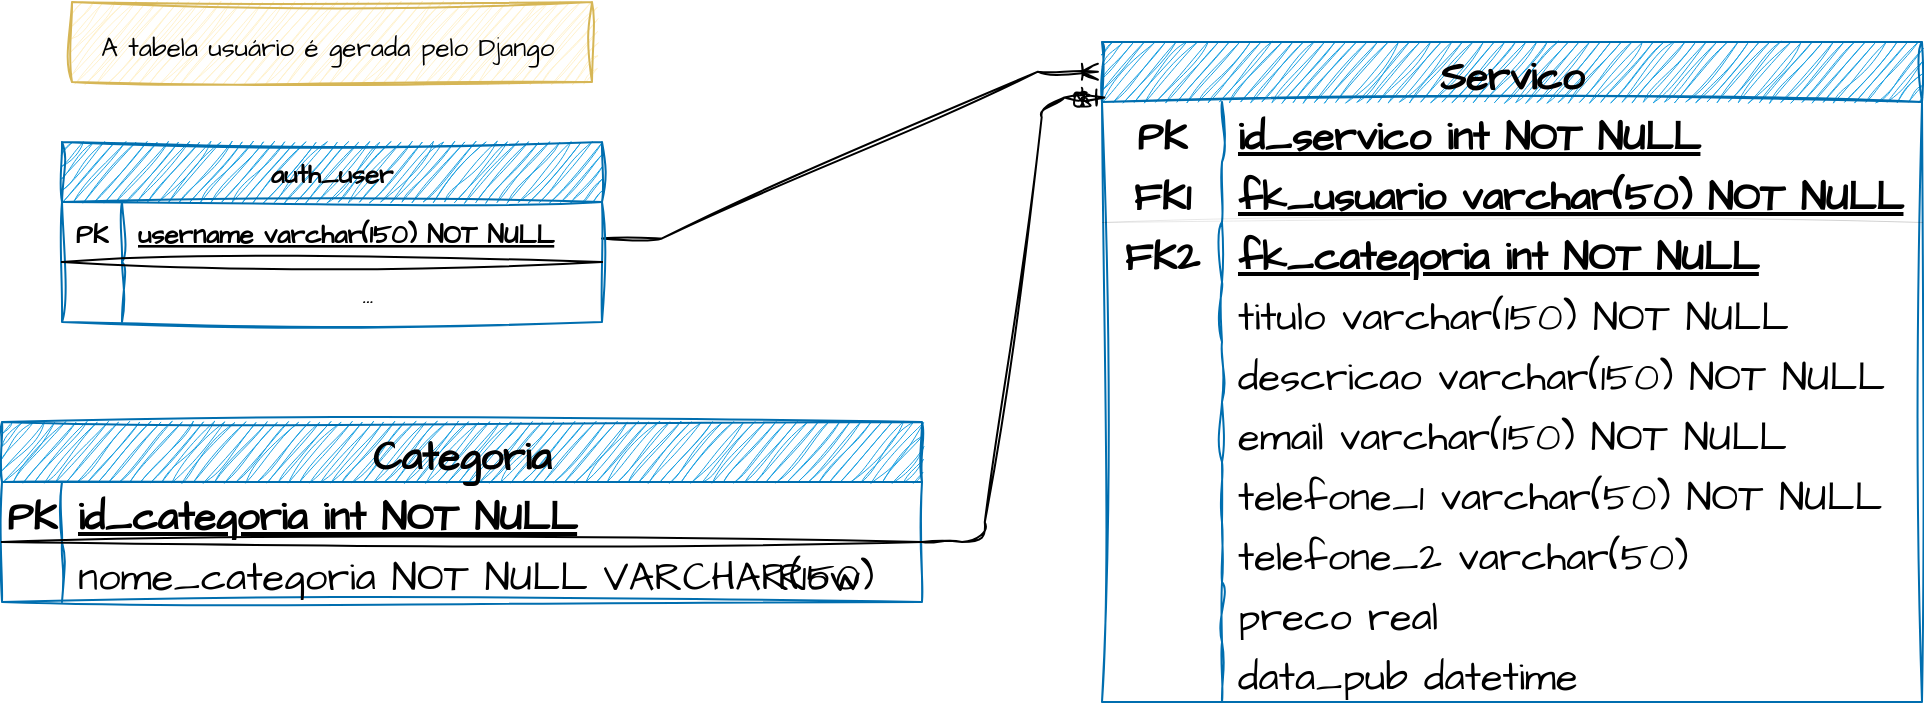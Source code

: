 <mxfile version="20.8.23" type="device"><diagram id="R2lEEEUBdFMjLlhIrx00" name="Page-1"><mxGraphModel dx="874" dy="456" grid="1" gridSize="10" guides="1" tooltips="1" connect="1" arrows="1" fold="1" page="1" pageScale="1" pageWidth="850" pageHeight="1100" background="#ffffff" math="0" shadow="0" extFonts="Permanent Marker^https://fonts.googleapis.com/css?family=Permanent+Marker"><root><mxCell id="0"/><mxCell id="1" parent="0"/><mxCell id="Hzfss25nEMColBAZpNaW-16" value="&lt;font style=&quot;font-size: 13px;&quot;&gt;A tabela usuário é gerada pelo Django&amp;nbsp;&lt;/font&gt;" style="text;html=1;align=center;verticalAlign=middle;resizable=0;points=[];autosize=1;strokeColor=#d6b656;fillColor=#fff2cc;rounded=0;swimlaneLine=1;fontSize=20;fontFamily=Architects Daughter;startSize=0;hachureGap=4;fontSource=https%3A%2F%2Ffonts.googleapis.com%2Fcss%3Ffamily%3DArchitects%2BDaughter;sketch=1;curveFitting=1;jiggle=2;" parent="1" vertex="1"><mxGeometry x="45" y="560" width="260" height="40" as="geometry"/></mxCell><mxCell id="Hzfss25nEMColBAZpNaW-55" value="" style="edgeStyle=entityRelationEdgeStyle;fontSize=12;html=1;endArrow=ERoneToMany;rounded=0;exitX=1.004;exitY=0.941;exitDx=0;exitDy=0;exitPerimeter=0;swimlaneLine=1;sketch=1;curveFitting=1;jiggle=2;entryX=-0.005;entryY=0.045;entryDx=0;entryDy=0;entryPerimeter=0;" parent="1" target="3cVjoJLNW_MiIqtb_nCj-31" edge="1"><mxGeometry width="100" height="100" relative="1" as="geometry"><mxPoint x="310" y="678.23" as="sourcePoint"/><mxPoint x="420" y="695" as="targetPoint"/></mxGeometry></mxCell><mxCell id="3cVjoJLNW_MiIqtb_nCj-31" value="Servico" style="shape=table;startSize=30;container=1;collapsible=1;childLayout=tableLayout;fixedRows=1;rowLines=0;fontStyle=1;align=center;resizeLast=1;hachureGap=4;fontFamily=Architects Daughter;fontSource=https%3A%2F%2Ffonts.googleapis.com%2Fcss%3Ffamily%3DArchitects%2BDaughter;fontSize=20;sketch=1;curveFitting=1;jiggle=2;rounded=0;fillColor=#1ba1e2;fontColor=#000000;strokeColor=#006EAF;" parent="1" vertex="1"><mxGeometry x="560" y="580" width="410" height="330" as="geometry"/></mxCell><mxCell id="3cVjoJLNW_MiIqtb_nCj-32" value="" style="shape=tableRow;horizontal=0;startSize=0;swimlaneHead=0;swimlaneBody=0;fillColor=none;collapsible=0;dropTarget=0;points=[[0,0.5],[1,0.5]];portConstraint=eastwest;top=0;left=0;right=0;bottom=0;hachureGap=4;fontFamily=Architects Daughter;fontSource=https%3A%2F%2Ffonts.googleapis.com%2Fcss%3Ffamily%3DArchitects%2BDaughter;fontSize=20;sketch=1;curveFitting=1;jiggle=2;rounded=0;" parent="3cVjoJLNW_MiIqtb_nCj-31" vertex="1"><mxGeometry y="30" width="410" height="30" as="geometry"/></mxCell><mxCell id="3cVjoJLNW_MiIqtb_nCj-33" value="PK" style="shape=partialRectangle;connectable=0;fillColor=none;top=0;left=0;bottom=0;right=0;fontStyle=1;overflow=hidden;hachureGap=4;fontFamily=Architects Daughter;fontSource=https%3A%2F%2Ffonts.googleapis.com%2Fcss%3Ffamily%3DArchitects%2BDaughter;fontSize=20;sketch=1;curveFitting=1;jiggle=2;rounded=0;" parent="3cVjoJLNW_MiIqtb_nCj-32" vertex="1"><mxGeometry width="60" height="30" as="geometry"><mxRectangle width="60" height="30" as="alternateBounds"/></mxGeometry></mxCell><mxCell id="3cVjoJLNW_MiIqtb_nCj-34" value="id_servico int NOT NULL" style="shape=partialRectangle;connectable=0;fillColor=none;top=0;left=0;bottom=0;right=0;align=left;spacingLeft=6;fontStyle=5;overflow=hidden;hachureGap=4;fontFamily=Architects Daughter;fontSource=https%3A%2F%2Ffonts.googleapis.com%2Fcss%3Ffamily%3DArchitects%2BDaughter;fontSize=20;sketch=1;curveFitting=1;jiggle=2;rounded=0;" parent="3cVjoJLNW_MiIqtb_nCj-32" vertex="1"><mxGeometry x="60" width="350" height="30" as="geometry"><mxRectangle width="350" height="30" as="alternateBounds"/></mxGeometry></mxCell><mxCell id="3cVjoJLNW_MiIqtb_nCj-35" value="" style="shape=tableRow;horizontal=0;startSize=0;swimlaneHead=0;swimlaneBody=0;fillColor=none;collapsible=0;dropTarget=0;points=[[0,0.5],[1,0.5]];portConstraint=eastwest;top=0;left=0;right=0;bottom=1;hachureGap=4;fontFamily=Architects Daughter;fontSource=https%3A%2F%2Ffonts.googleapis.com%2Fcss%3Ffamily%3DArchitects%2BDaughter;fontSize=20;strokeColor=default;strokeWidth=0;sketch=1;curveFitting=1;jiggle=2;rounded=0;" parent="3cVjoJLNW_MiIqtb_nCj-31" vertex="1"><mxGeometry y="60" width="410" height="30" as="geometry"/></mxCell><mxCell id="3cVjoJLNW_MiIqtb_nCj-36" value="FK1" style="shape=partialRectangle;connectable=0;fillColor=none;top=0;left=0;bottom=0;right=0;fontStyle=1;overflow=hidden;hachureGap=4;fontFamily=Architects Daughter;fontSource=https%3A%2F%2Ffonts.googleapis.com%2Fcss%3Ffamily%3DArchitects%2BDaughter;fontSize=20;sketch=1;curveFitting=1;jiggle=2;rounded=0;" parent="3cVjoJLNW_MiIqtb_nCj-35" vertex="1"><mxGeometry width="60" height="30" as="geometry"><mxRectangle width="60" height="30" as="alternateBounds"/></mxGeometry></mxCell><mxCell id="3cVjoJLNW_MiIqtb_nCj-37" value="fk_usuario varchar(50) NOT NULL" style="shape=partialRectangle;connectable=0;fillColor=none;top=0;left=0;bottom=0;right=0;align=left;spacingLeft=6;fontStyle=5;overflow=hidden;hachureGap=4;fontFamily=Architects Daughter;fontSource=https%3A%2F%2Ffonts.googleapis.com%2Fcss%3Ffamily%3DArchitects%2BDaughter;fontSize=20;sketch=1;curveFitting=1;jiggle=2;rounded=0;" parent="3cVjoJLNW_MiIqtb_nCj-35" vertex="1"><mxGeometry x="60" width="350" height="30" as="geometry"><mxRectangle width="350" height="30" as="alternateBounds"/></mxGeometry></mxCell><mxCell id="3cVjoJLNW_MiIqtb_nCj-84" value="" style="shape=tableRow;horizontal=0;startSize=0;swimlaneHead=0;swimlaneBody=0;fillColor=none;collapsible=0;dropTarget=0;points=[[0,0.5],[1,0.5]];portConstraint=eastwest;top=0;left=0;right=0;bottom=0;hachureGap=4;strokeColor=default;fontFamily=Architects Daughter;fontSource=https%3A%2F%2Ffonts.googleapis.com%2Fcss%3Ffamily%3DArchitects%2BDaughter;fontSize=20;align=left;spacingLeft=6;fontStyle=5;perimeterSpacing=1;sketch=1;curveFitting=1;jiggle=2;rounded=0;" parent="3cVjoJLNW_MiIqtb_nCj-31" vertex="1"><mxGeometry y="90" width="410" height="30" as="geometry"/></mxCell><mxCell id="3cVjoJLNW_MiIqtb_nCj-85" value="FK2" style="shape=partialRectangle;connectable=0;fillColor=none;top=0;left=0;bottom=0;right=0;editable=1;overflow=hidden;hachureGap=4;strokeColor=default;fontFamily=Architects Daughter;fontSource=https%3A%2F%2Ffonts.googleapis.com%2Fcss%3Ffamily%3DArchitects%2BDaughter;fontSize=20;fontStyle=1;sketch=1;curveFitting=1;jiggle=2;rounded=0;" parent="3cVjoJLNW_MiIqtb_nCj-84" vertex="1"><mxGeometry width="60" height="30" as="geometry"><mxRectangle width="60" height="30" as="alternateBounds"/></mxGeometry></mxCell><mxCell id="3cVjoJLNW_MiIqtb_nCj-86" value="fk_categoria int NOT NULL" style="shape=partialRectangle;connectable=0;fillColor=none;top=0;left=0;bottom=0;right=0;align=left;spacingLeft=6;overflow=hidden;hachureGap=4;strokeColor=default;fontFamily=Architects Daughter;fontSource=https%3A%2F%2Ffonts.googleapis.com%2Fcss%3Ffamily%3DArchitects%2BDaughter;fontSize=20;fontStyle=5;sketch=1;curveFitting=1;jiggle=2;rounded=0;" parent="3cVjoJLNW_MiIqtb_nCj-84" vertex="1"><mxGeometry x="60" width="350" height="30" as="geometry"><mxRectangle width="350" height="30" as="alternateBounds"/></mxGeometry></mxCell><mxCell id="3cVjoJLNW_MiIqtb_nCj-38" value="" style="shape=tableRow;horizontal=0;startSize=0;swimlaneHead=0;swimlaneBody=0;fillColor=none;collapsible=0;dropTarget=0;points=[[0,0.5],[1,0.5]];portConstraint=eastwest;top=0;left=0;right=0;bottom=0;hachureGap=4;fontFamily=Architects Daughter;fontSource=https%3A%2F%2Ffonts.googleapis.com%2Fcss%3Ffamily%3DArchitects%2BDaughter;fontSize=20;sketch=1;curveFitting=1;jiggle=2;rounded=0;" parent="3cVjoJLNW_MiIqtb_nCj-31" vertex="1"><mxGeometry y="120" width="410" height="30" as="geometry"/></mxCell><mxCell id="3cVjoJLNW_MiIqtb_nCj-39" value="" style="shape=partialRectangle;connectable=0;fillColor=none;top=0;left=0;bottom=0;right=0;editable=1;overflow=hidden;hachureGap=4;fontFamily=Architects Daughter;fontSource=https%3A%2F%2Ffonts.googleapis.com%2Fcss%3Ffamily%3DArchitects%2BDaughter;fontSize=20;sketch=1;curveFitting=1;jiggle=2;rounded=0;" parent="3cVjoJLNW_MiIqtb_nCj-38" vertex="1"><mxGeometry width="60" height="30" as="geometry"><mxRectangle width="60" height="30" as="alternateBounds"/></mxGeometry></mxCell><mxCell id="3cVjoJLNW_MiIqtb_nCj-40" value="titulo varchar(150) NOT NULL" style="shape=partialRectangle;connectable=0;fillColor=none;top=0;left=0;bottom=0;right=0;align=left;spacingLeft=6;overflow=hidden;hachureGap=4;fontFamily=Architects Daughter;fontSource=https%3A%2F%2Ffonts.googleapis.com%2Fcss%3Ffamily%3DArchitects%2BDaughter;fontSize=20;sketch=1;curveFitting=1;jiggle=2;rounded=0;" parent="3cVjoJLNW_MiIqtb_nCj-38" vertex="1"><mxGeometry x="60" width="350" height="30" as="geometry"><mxRectangle width="350" height="30" as="alternateBounds"/></mxGeometry></mxCell><mxCell id="3cVjoJLNW_MiIqtb_nCj-41" value="" style="shape=tableRow;horizontal=0;startSize=0;swimlaneHead=0;swimlaneBody=0;fillColor=none;collapsible=0;dropTarget=0;points=[[0,0.5],[1,0.5]];portConstraint=eastwest;top=0;left=0;right=0;bottom=0;hachureGap=4;fontFamily=Architects Daughter;fontSource=https%3A%2F%2Ffonts.googleapis.com%2Fcss%3Ffamily%3DArchitects%2BDaughter;fontSize=20;sketch=1;curveFitting=1;jiggle=2;rounded=0;" parent="3cVjoJLNW_MiIqtb_nCj-31" vertex="1"><mxGeometry y="150" width="410" height="30" as="geometry"/></mxCell><mxCell id="3cVjoJLNW_MiIqtb_nCj-42" value="" style="shape=partialRectangle;connectable=0;fillColor=none;top=0;left=0;bottom=0;right=0;editable=1;overflow=hidden;hachureGap=4;fontFamily=Architects Daughter;fontSource=https%3A%2F%2Ffonts.googleapis.com%2Fcss%3Ffamily%3DArchitects%2BDaughter;fontSize=20;sketch=1;curveFitting=1;jiggle=2;rounded=0;" parent="3cVjoJLNW_MiIqtb_nCj-41" vertex="1"><mxGeometry width="60" height="30" as="geometry"><mxRectangle width="60" height="30" as="alternateBounds"/></mxGeometry></mxCell><mxCell id="3cVjoJLNW_MiIqtb_nCj-43" value="descricao varchar(150) NOT NULL" style="shape=partialRectangle;connectable=0;fillColor=none;top=0;left=0;bottom=0;right=0;align=left;spacingLeft=6;overflow=hidden;hachureGap=4;fontFamily=Architects Daughter;fontSource=https%3A%2F%2Ffonts.googleapis.com%2Fcss%3Ffamily%3DArchitects%2BDaughter;fontSize=20;sketch=1;curveFitting=1;jiggle=2;rounded=0;" parent="3cVjoJLNW_MiIqtb_nCj-41" vertex="1"><mxGeometry x="60" width="350" height="30" as="geometry"><mxRectangle width="350" height="30" as="alternateBounds"/></mxGeometry></mxCell><mxCell id="C-vyLk0tnHw3VtMMgP7b-9" value="" style="shape=partialRectangle;collapsible=0;dropTarget=0;pointerEvents=0;fillColor=none;points=[[0,0.5],[1,0.5]];portConstraint=eastwest;top=0;left=0;right=0;bottom=0;rounded=0;swimlaneLine=1;fontSize=20;fontFamily=Architects Daughter;align=left;spacingLeft=6;hachureGap=4;fontSource=https%3A%2F%2Ffonts.googleapis.com%2Fcss%3Ffamily%3DArchitects%2BDaughter;sketch=1;curveFitting=1;jiggle=2;" parent="3cVjoJLNW_MiIqtb_nCj-31" vertex="1"><mxGeometry y="180" width="410" height="30" as="geometry"/></mxCell><mxCell id="C-vyLk0tnHw3VtMMgP7b-10" value="" style="shape=partialRectangle;overflow=hidden;connectable=0;fillColor=none;top=0;left=0;bottom=0;right=0;rounded=0;swimlaneLine=1;sketch=1;curveFitting=1;jiggle=2;" parent="C-vyLk0tnHw3VtMMgP7b-9" vertex="1"><mxGeometry width="60" height="30" as="geometry"><mxRectangle width="60" height="30" as="alternateBounds"/></mxGeometry></mxCell><mxCell id="C-vyLk0tnHw3VtMMgP7b-11" value="email varchar(150) NOT NULL" style="shape=partialRectangle;overflow=hidden;connectable=0;fillColor=none;top=0;left=0;bottom=0;right=0;align=left;spacingLeft=6;rounded=0;swimlaneLine=1;fontSize=20;fontFamily=Architects Daughter;hachureGap=4;fontSource=https%3A%2F%2Ffonts.googleapis.com%2Fcss%3Ffamily%3DArchitects%2BDaughter;sketch=1;curveFitting=1;jiggle=2;" parent="C-vyLk0tnHw3VtMMgP7b-9" vertex="1"><mxGeometry x="60" width="350" height="30" as="geometry"><mxRectangle width="350" height="30" as="alternateBounds"/></mxGeometry></mxCell><mxCell id="3cVjoJLNW_MiIqtb_nCj-44" value="" style="shape=tableRow;horizontal=0;startSize=0;swimlaneHead=0;swimlaneBody=0;fillColor=none;collapsible=0;dropTarget=0;points=[[0,0.5],[1,0.5]];portConstraint=eastwest;top=0;left=0;right=0;bottom=0;hachureGap=4;fontFamily=Architects Daughter;fontSource=https%3A%2F%2Ffonts.googleapis.com%2Fcss%3Ffamily%3DArchitects%2BDaughter;fontSize=20;sketch=1;curveFitting=1;jiggle=2;rounded=0;" parent="3cVjoJLNW_MiIqtb_nCj-31" vertex="1"><mxGeometry y="210" width="410" height="30" as="geometry"/></mxCell><mxCell id="3cVjoJLNW_MiIqtb_nCj-45" value="" style="shape=partialRectangle;connectable=0;fillColor=none;top=0;left=0;bottom=0;right=0;editable=1;overflow=hidden;hachureGap=4;fontFamily=Architects Daughter;fontSource=https%3A%2F%2Ffonts.googleapis.com%2Fcss%3Ffamily%3DArchitects%2BDaughter;fontSize=20;sketch=1;curveFitting=1;jiggle=2;rounded=0;" parent="3cVjoJLNW_MiIqtb_nCj-44" vertex="1"><mxGeometry width="60" height="30" as="geometry"><mxRectangle width="60" height="30" as="alternateBounds"/></mxGeometry></mxCell><mxCell id="3cVjoJLNW_MiIqtb_nCj-46" value="telefone_1 varchar(50) NOT NULL" style="shape=partialRectangle;connectable=0;fillColor=none;top=0;left=0;bottom=0;right=0;align=left;spacingLeft=6;overflow=hidden;hachureGap=4;fontFamily=Architects Daughter;fontSource=https%3A%2F%2Ffonts.googleapis.com%2Fcss%3Ffamily%3DArchitects%2BDaughter;fontSize=20;sketch=1;curveFitting=1;jiggle=2;rounded=0;" parent="3cVjoJLNW_MiIqtb_nCj-44" vertex="1"><mxGeometry x="60" width="350" height="30" as="geometry"><mxRectangle width="350" height="30" as="alternateBounds"/></mxGeometry></mxCell><mxCell id="3cVjoJLNW_MiIqtb_nCj-47" value="" style="shape=tableRow;horizontal=0;startSize=0;swimlaneHead=0;swimlaneBody=0;fillColor=none;collapsible=0;dropTarget=0;points=[[0,0.5],[1,0.5]];portConstraint=eastwest;top=0;left=0;right=0;bottom=0;hachureGap=4;fontFamily=Architects Daughter;fontSource=https%3A%2F%2Ffonts.googleapis.com%2Fcss%3Ffamily%3DArchitects%2BDaughter;fontSize=20;sketch=1;curveFitting=1;jiggle=2;rounded=0;" parent="3cVjoJLNW_MiIqtb_nCj-31" vertex="1"><mxGeometry y="240" width="410" height="30" as="geometry"/></mxCell><mxCell id="3cVjoJLNW_MiIqtb_nCj-48" value="" style="shape=partialRectangle;connectable=0;fillColor=none;top=0;left=0;bottom=0;right=0;editable=1;overflow=hidden;hachureGap=4;fontFamily=Architects Daughter;fontSource=https%3A%2F%2Ffonts.googleapis.com%2Fcss%3Ffamily%3DArchitects%2BDaughter;fontSize=20;sketch=1;curveFitting=1;jiggle=2;rounded=0;" parent="3cVjoJLNW_MiIqtb_nCj-47" vertex="1"><mxGeometry width="60" height="30" as="geometry"><mxRectangle width="60" height="30" as="alternateBounds"/></mxGeometry></mxCell><mxCell id="3cVjoJLNW_MiIqtb_nCj-49" value="telefone_2 varchar(50)" style="shape=partialRectangle;connectable=0;fillColor=none;top=0;left=0;bottom=0;right=0;align=left;spacingLeft=6;overflow=hidden;hachureGap=4;fontFamily=Architects Daughter;fontSource=https%3A%2F%2Ffonts.googleapis.com%2Fcss%3Ffamily%3DArchitects%2BDaughter;fontSize=20;sketch=1;curveFitting=1;jiggle=2;rounded=0;" parent="3cVjoJLNW_MiIqtb_nCj-47" vertex="1"><mxGeometry x="60" width="350" height="30" as="geometry"><mxRectangle width="350" height="30" as="alternateBounds"/></mxGeometry></mxCell><mxCell id="3cVjoJLNW_MiIqtb_nCj-50" value="" style="shape=tableRow;horizontal=0;startSize=0;swimlaneHead=0;swimlaneBody=0;fillColor=none;collapsible=0;dropTarget=0;points=[[0,0.5],[1,0.5]];portConstraint=eastwest;top=0;left=0;right=0;bottom=0;hachureGap=4;fontFamily=Architects Daughter;fontSource=https%3A%2F%2Ffonts.googleapis.com%2Fcss%3Ffamily%3DArchitects%2BDaughter;fontSize=20;sketch=1;curveFitting=1;jiggle=2;rounded=0;" parent="3cVjoJLNW_MiIqtb_nCj-31" vertex="1"><mxGeometry y="270" width="410" height="30" as="geometry"/></mxCell><mxCell id="3cVjoJLNW_MiIqtb_nCj-51" value="" style="shape=partialRectangle;connectable=0;fillColor=none;top=0;left=0;bottom=0;right=0;editable=1;overflow=hidden;hachureGap=4;fontFamily=Architects Daughter;fontSource=https%3A%2F%2Ffonts.googleapis.com%2Fcss%3Ffamily%3DArchitects%2BDaughter;fontSize=20;sketch=1;curveFitting=1;jiggle=2;rounded=0;" parent="3cVjoJLNW_MiIqtb_nCj-50" vertex="1"><mxGeometry width="60" height="30" as="geometry"><mxRectangle width="60" height="30" as="alternateBounds"/></mxGeometry></mxCell><mxCell id="3cVjoJLNW_MiIqtb_nCj-52" value="preco real" style="shape=partialRectangle;connectable=0;fillColor=none;top=0;left=0;bottom=0;right=0;align=left;spacingLeft=6;overflow=hidden;hachureGap=4;fontFamily=Architects Daughter;fontSource=https%3A%2F%2Ffonts.googleapis.com%2Fcss%3Ffamily%3DArchitects%2BDaughter;fontSize=20;sketch=1;curveFitting=1;jiggle=2;rounded=0;" parent="3cVjoJLNW_MiIqtb_nCj-50" vertex="1"><mxGeometry x="60" width="350" height="30" as="geometry"><mxRectangle width="350" height="30" as="alternateBounds"/></mxGeometry></mxCell><mxCell id="3Hv9O3n0t6Rj9KoDQj2z-9" value="" style="shape=tableRow;horizontal=0;startSize=0;swimlaneHead=0;swimlaneBody=0;fillColor=none;collapsible=0;dropTarget=0;points=[[0,0.5],[1,0.5]];portConstraint=eastwest;top=0;left=0;right=0;bottom=0;sketch=1;hachureGap=4;jiggle=2;curveFitting=1;fontFamily=Architects Daughter;fontSource=https%3A%2F%2Ffonts.googleapis.com%2Fcss%3Ffamily%3DArchitects%2BDaughter;fontSize=20;" parent="3cVjoJLNW_MiIqtb_nCj-31" vertex="1"><mxGeometry y="300" width="410" height="30" as="geometry"/></mxCell><mxCell id="3Hv9O3n0t6Rj9KoDQj2z-10" value="" style="shape=partialRectangle;connectable=0;fillColor=none;top=0;left=0;bottom=0;right=0;editable=1;overflow=hidden;sketch=1;hachureGap=4;jiggle=2;curveFitting=1;fontFamily=Architects Daughter;fontSource=https%3A%2F%2Ffonts.googleapis.com%2Fcss%3Ffamily%3DArchitects%2BDaughter;fontSize=20;" parent="3Hv9O3n0t6Rj9KoDQj2z-9" vertex="1"><mxGeometry width="60" height="30" as="geometry"><mxRectangle width="60" height="30" as="alternateBounds"/></mxGeometry></mxCell><mxCell id="3Hv9O3n0t6Rj9KoDQj2z-11" value="data_pub datetime" style="shape=partialRectangle;connectable=0;fillColor=none;top=0;left=0;bottom=0;right=0;align=left;spacingLeft=6;overflow=hidden;sketch=1;hachureGap=4;jiggle=2;curveFitting=1;fontFamily=Architects Daughter;fontSource=https%3A%2F%2Ffonts.googleapis.com%2Fcss%3Ffamily%3DArchitects%2BDaughter;fontSize=20;" parent="3Hv9O3n0t6Rj9KoDQj2z-9" vertex="1"><mxGeometry x="60" width="350" height="30" as="geometry"><mxRectangle width="350" height="30" as="alternateBounds"/></mxGeometry></mxCell><mxCell id="3cVjoJLNW_MiIqtb_nCj-58" value="auth_user" style="shape=table;startSize=30;container=1;collapsible=1;childLayout=tableLayout;fixedRows=1;rowLines=0;fontStyle=1;align=center;resizeLast=1;hachureGap=4;fontFamily=Architects Daughter;fontSource=https%3A%2F%2Ffonts.googleapis.com%2Fcss%3Ffamily%3DArchitects%2BDaughter;fontSize=13;sketch=1;curveFitting=1;jiggle=2;rounded=0;fillColor=#1ba1e2;fontColor=#000000;strokeColor=#006EAF;" parent="1" vertex="1"><mxGeometry x="40" y="630" width="270" height="90" as="geometry"/></mxCell><mxCell id="3cVjoJLNW_MiIqtb_nCj-59" value="" style="shape=tableRow;horizontal=0;startSize=0;swimlaneHead=0;swimlaneBody=0;fillColor=none;collapsible=0;dropTarget=0;points=[[0,0.5],[1,0.5]];portConstraint=eastwest;top=0;left=0;right=0;bottom=1;hachureGap=4;fontFamily=Architects Daughter;fontSource=https%3A%2F%2Ffonts.googleapis.com%2Fcss%3Ffamily%3DArchitects%2BDaughter;fontSize=13;sketch=1;curveFitting=1;jiggle=2;rounded=0;" parent="3cVjoJLNW_MiIqtb_nCj-58" vertex="1"><mxGeometry y="30" width="270" height="30" as="geometry"/></mxCell><mxCell id="3cVjoJLNW_MiIqtb_nCj-60" value="PK" style="shape=partialRectangle;connectable=0;fillColor=none;top=0;left=0;bottom=0;right=0;fontStyle=1;overflow=hidden;hachureGap=4;fontFamily=Architects Daughter;fontSource=https%3A%2F%2Ffonts.googleapis.com%2Fcss%3Ffamily%3DArchitects%2BDaughter;fontSize=13;sketch=1;curveFitting=1;jiggle=2;rounded=0;" parent="3cVjoJLNW_MiIqtb_nCj-59" vertex="1"><mxGeometry width="30" height="30" as="geometry"><mxRectangle width="30" height="30" as="alternateBounds"/></mxGeometry></mxCell><mxCell id="3cVjoJLNW_MiIqtb_nCj-61" value="username varchar(150) NOT NULL" style="shape=partialRectangle;connectable=0;fillColor=none;top=0;left=0;bottom=0;right=0;align=left;spacingLeft=6;fontStyle=5;overflow=hidden;hachureGap=4;fontFamily=Architects Daughter;fontSource=https%3A%2F%2Ffonts.googleapis.com%2Fcss%3Ffamily%3DArchitects%2BDaughter;fontSize=13;sketch=1;curveFitting=1;jiggle=2;rounded=0;" parent="3cVjoJLNW_MiIqtb_nCj-59" vertex="1"><mxGeometry x="30" width="240" height="30" as="geometry"><mxRectangle width="240" height="30" as="alternateBounds"/></mxGeometry></mxCell><mxCell id="3cVjoJLNW_MiIqtb_nCj-68" value="" style="shape=tableRow;horizontal=0;startSize=0;swimlaneHead=0;swimlaneBody=0;fillColor=none;collapsible=0;dropTarget=0;points=[[0,0.5],[1,0.5]];portConstraint=eastwest;top=0;left=0;right=0;bottom=0;hachureGap=4;fontFamily=Architects Daughter;fontSource=https%3A%2F%2Ffonts.googleapis.com%2Fcss%3Ffamily%3DArchitects%2BDaughter;fontSize=13;sketch=1;curveFitting=1;jiggle=2;rounded=0;" parent="3cVjoJLNW_MiIqtb_nCj-58" vertex="1"><mxGeometry y="60" width="270" height="30" as="geometry"/></mxCell><mxCell id="3cVjoJLNW_MiIqtb_nCj-69" value="" style="shape=partialRectangle;connectable=0;fillColor=none;top=0;left=0;bottom=0;right=0;editable=1;overflow=hidden;hachureGap=4;fontFamily=Architects Daughter;fontSource=https%3A%2F%2Ffonts.googleapis.com%2Fcss%3Ffamily%3DArchitects%2BDaughter;fontSize=13;sketch=1;curveFitting=1;jiggle=2;rounded=0;" parent="3cVjoJLNW_MiIqtb_nCj-68" vertex="1"><mxGeometry width="30" height="30" as="geometry"><mxRectangle width="30" height="30" as="alternateBounds"/></mxGeometry></mxCell><mxCell id="3cVjoJLNW_MiIqtb_nCj-70" value="..." style="shape=partialRectangle;connectable=0;fillColor=none;top=0;left=0;bottom=0;right=0;align=center;spacingLeft=6;overflow=hidden;hachureGap=4;fontFamily=Architects Daughter;fontSource=https%3A%2F%2Ffonts.googleapis.com%2Fcss%3Ffamily%3DArchitects%2BDaughter;fontSize=13;sketch=1;curveFitting=1;jiggle=2;rounded=0;startSize=0;" parent="3cVjoJLNW_MiIqtb_nCj-68" vertex="1"><mxGeometry x="30" width="240" height="30" as="geometry"><mxRectangle width="240" height="30" as="alternateBounds"/></mxGeometry></mxCell><mxCell id="3cVjoJLNW_MiIqtb_nCj-87" value="Categoria" style="shape=table;startSize=30;container=1;collapsible=1;childLayout=tableLayout;fixedRows=1;rowLines=0;fontStyle=1;align=center;resizeLast=1;sketch=1;hachureGap=4;jiggle=2;curveFitting=1;fontFamily=Architects Daughter;fontSource=https%3A%2F%2Ffonts.googleapis.com%2Fcss%3Ffamily%3DArchitects%2BDaughter;fontSize=20;fillColor=#1ba1e2;strokeColor=#006EAF;fontColor=#000000;" parent="1" vertex="1"><mxGeometry x="10" y="770" width="460" height="90" as="geometry"/></mxCell><mxCell id="3cVjoJLNW_MiIqtb_nCj-88" value="" style="shape=tableRow;horizontal=0;startSize=0;swimlaneHead=0;swimlaneBody=0;fillColor=none;collapsible=0;dropTarget=0;points=[[0,0.5],[1,0.5]];portConstraint=eastwest;top=0;left=0;right=0;bottom=1;sketch=1;hachureGap=4;jiggle=2;curveFitting=1;fontFamily=Architects Daughter;fontSource=https%3A%2F%2Ffonts.googleapis.com%2Fcss%3Ffamily%3DArchitects%2BDaughter;fontSize=20;" parent="3cVjoJLNW_MiIqtb_nCj-87" vertex="1"><mxGeometry y="30" width="460" height="30" as="geometry"/></mxCell><mxCell id="3cVjoJLNW_MiIqtb_nCj-89" value="PK" style="shape=partialRectangle;connectable=0;fillColor=none;top=0;left=0;bottom=0;right=0;fontStyle=1;overflow=hidden;sketch=1;hachureGap=4;jiggle=2;curveFitting=1;fontFamily=Architects Daughter;fontSource=https%3A%2F%2Ffonts.googleapis.com%2Fcss%3Ffamily%3DArchitects%2BDaughter;fontSize=20;" parent="3cVjoJLNW_MiIqtb_nCj-88" vertex="1"><mxGeometry width="30" height="30" as="geometry"><mxRectangle width="30" height="30" as="alternateBounds"/></mxGeometry></mxCell><mxCell id="3cVjoJLNW_MiIqtb_nCj-90" value="id_categoria int NOT NULL" style="shape=partialRectangle;connectable=0;fillColor=none;top=0;left=0;bottom=0;right=0;align=left;spacingLeft=6;fontStyle=5;overflow=hidden;sketch=1;hachureGap=4;jiggle=2;curveFitting=1;fontFamily=Architects Daughter;fontSource=https%3A%2F%2Ffonts.googleapis.com%2Fcss%3Ffamily%3DArchitects%2BDaughter;fontSize=20;" parent="3cVjoJLNW_MiIqtb_nCj-88" vertex="1"><mxGeometry x="30" width="430" height="30" as="geometry"><mxRectangle width="430" height="30" as="alternateBounds"/></mxGeometry></mxCell><mxCell id="3cVjoJLNW_MiIqtb_nCj-91" value="" style="shape=tableRow;horizontal=0;startSize=0;swimlaneHead=0;swimlaneBody=0;fillColor=none;collapsible=0;dropTarget=0;points=[[0,0.5],[1,0.5]];portConstraint=eastwest;top=0;left=0;right=0;bottom=0;sketch=1;hachureGap=4;jiggle=2;curveFitting=1;fontFamily=Architects Daughter;fontSource=https%3A%2F%2Ffonts.googleapis.com%2Fcss%3Ffamily%3DArchitects%2BDaughter;fontSize=20;" parent="3cVjoJLNW_MiIqtb_nCj-87" vertex="1"><mxGeometry y="60" width="460" height="30" as="geometry"/></mxCell><mxCell id="3cVjoJLNW_MiIqtb_nCj-92" value="" style="shape=partialRectangle;connectable=0;fillColor=none;top=0;left=0;bottom=0;right=0;editable=1;overflow=hidden;sketch=1;hachureGap=4;jiggle=2;curveFitting=1;fontFamily=Architects Daughter;fontSource=https%3A%2F%2Ffonts.googleapis.com%2Fcss%3Ffamily%3DArchitects%2BDaughter;fontSize=20;" parent="3cVjoJLNW_MiIqtb_nCj-91" vertex="1"><mxGeometry width="30" height="30" as="geometry"><mxRectangle width="30" height="30" as="alternateBounds"/></mxGeometry></mxCell><mxCell id="3cVjoJLNW_MiIqtb_nCj-93" value="nome_categoria NOT NULL VARCHAR(150)" style="shape=partialRectangle;connectable=0;fillColor=none;top=0;left=0;bottom=0;right=0;align=left;spacingLeft=6;overflow=hidden;sketch=1;hachureGap=4;jiggle=2;curveFitting=1;fontFamily=Architects Daughter;fontSource=https%3A%2F%2Ffonts.googleapis.com%2Fcss%3Ffamily%3DArchitects%2BDaughter;fontSize=20;" parent="3cVjoJLNW_MiIqtb_nCj-91" vertex="1"><mxGeometry x="30" width="430" height="30" as="geometry"><mxRectangle width="430" height="30" as="alternateBounds"/></mxGeometry></mxCell><mxCell id="3cVjoJLNW_MiIqtb_nCj-100" value="" style="edgeStyle=entityRelationEdgeStyle;fontSize=12;html=1;endArrow=ERzeroToOne;endFill=1;sketch=1;hachureGap=4;jiggle=2;curveFitting=1;fontFamily=Architects Daughter;fontSource=https%3A%2F%2Ffonts.googleapis.com%2Fcss%3Ffamily%3DArchitects%2BDaughter;entryX=0.003;entryY=0.084;entryDx=0;entryDy=0;entryPerimeter=0;" parent="1" target="3cVjoJLNW_MiIqtb_nCj-31" edge="1"><mxGeometry width="100" height="100" relative="1" as="geometry"><mxPoint x="470" y="830" as="sourcePoint"/><mxPoint x="570" y="730" as="targetPoint"/></mxGeometry></mxCell><mxCell id="3Hv9O3n0t6Rj9KoDQj2z-1" value="" style="shape=table;startSize=0;container=1;collapsible=1;childLayout=tableLayout;fixedRows=1;rowLines=0;fontStyle=0;align=center;resizeLast=1;strokeColor=none;fillColor=none;collapsible=0;sketch=1;hachureGap=4;jiggle=2;curveFitting=1;fontFamily=Architects Daughter;fontSource=https%3A%2F%2Ffonts.googleapis.com%2Fcss%3Ffamily%3DArchitects%2BDaughter;fontSize=20;" parent="1" vertex="1"><mxGeometry x="360" y="830" width="180" height="30" as="geometry"/></mxCell><mxCell id="3Hv9O3n0t6Rj9KoDQj2z-2" value="" style="shape=tableRow;horizontal=0;startSize=0;swimlaneHead=0;swimlaneBody=0;fillColor=none;collapsible=0;dropTarget=0;points=[[0,0.5],[1,0.5]];portConstraint=eastwest;top=0;left=0;right=0;bottom=0;sketch=1;hachureGap=4;jiggle=2;curveFitting=1;fontFamily=Architects Daughter;fontSource=https%3A%2F%2Ffonts.googleapis.com%2Fcss%3Ffamily%3DArchitects%2BDaughter;fontSize=20;" parent="3Hv9O3n0t6Rj9KoDQj2z-1" vertex="1"><mxGeometry width="180" height="30" as="geometry"/></mxCell><mxCell id="3Hv9O3n0t6Rj9KoDQj2z-3" value="" style="shape=partialRectangle;connectable=0;fillColor=none;top=0;left=0;bottom=0;right=0;editable=1;overflow=hidden;sketch=1;hachureGap=4;jiggle=2;curveFitting=1;fontFamily=Architects Daughter;fontSource=https%3A%2F%2Ffonts.googleapis.com%2Fcss%3Ffamily%3DArchitects%2BDaughter;fontSize=20;" parent="3Hv9O3n0t6Rj9KoDQj2z-2" vertex="1"><mxGeometry width="30" height="30" as="geometry"><mxRectangle width="30" height="30" as="alternateBounds"/></mxGeometry></mxCell><mxCell id="3Hv9O3n0t6Rj9KoDQj2z-4" value="Row" style="shape=partialRectangle;connectable=0;fillColor=none;top=0;left=0;bottom=0;right=0;align=left;spacingLeft=6;overflow=hidden;sketch=1;hachureGap=4;jiggle=2;curveFitting=1;fontFamily=Architects Daughter;fontSource=https%3A%2F%2Ffonts.googleapis.com%2Fcss%3Ffamily%3DArchitects%2BDaughter;fontSize=20;" parent="3Hv9O3n0t6Rj9KoDQj2z-2" vertex="1"><mxGeometry x="30" width="150" height="30" as="geometry"><mxRectangle width="150" height="30" as="alternateBounds"/></mxGeometry></mxCell></root></mxGraphModel></diagram></mxfile>